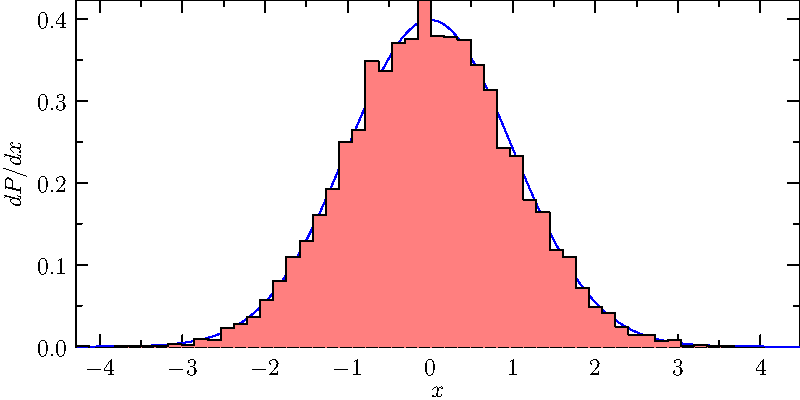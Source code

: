 import graph;
import stats;

size(400,200,IgnoreAspect);

int n=10000;
real[] a=new real[n];
for(int i=0; i < n; ++i) a[i]=Gaussrand();

draw(graph(Gaussian,min(a),max(a)),blue);

// Optionally calculate "optimal" number of bins a la Shimazaki and Shinomoto.
int N=bins(a);

histogram(a,min(a),max(a),N,normalize=true,low=0,lightred,black,bars=false);

xaxis("$x$",BottomTop,LeftTicks);
yaxis("$dP/dx$",LeftRight,RightTicks(trailingzero));

